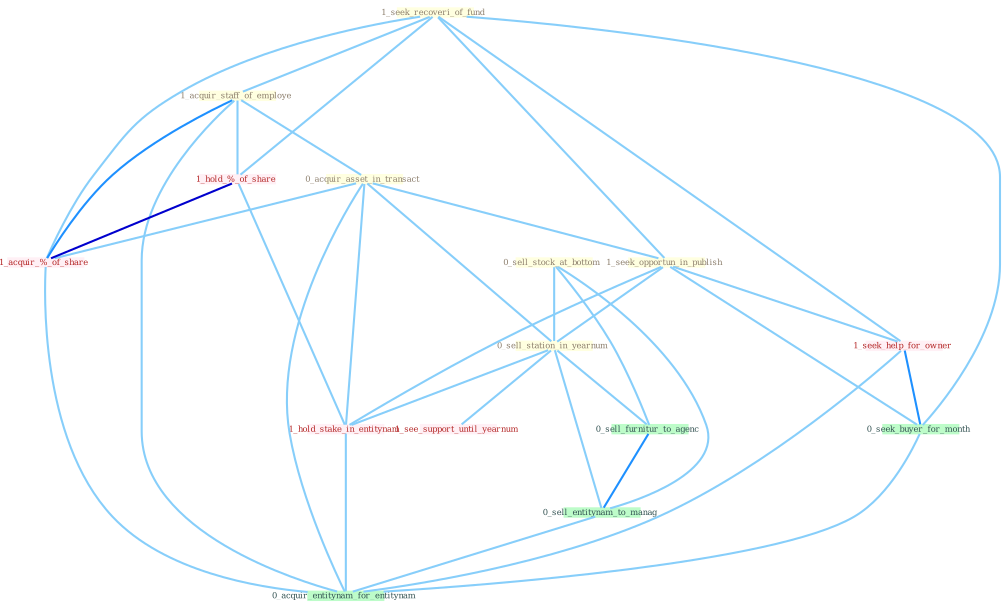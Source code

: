 Graph G{ 
    node
    [shape=polygon,style=filled,width=.5,height=.06,color="#BDFCC9",fixedsize=true,fontsize=4,
    fontcolor="#2f4f4f"];
    {node
    [color="#ffffe0", fontcolor="#8b7d6b"] "0_sell_stock_at_bottom " "1_seek_recoveri_of_fund " "1_acquir_staff_of_employe " "0_acquir_asset_in_transact " "1_seek_opportun_in_publish " "0_sell_station_in_yearnum "}
{node [color="#fff0f5", fontcolor="#b22222"] "1_hold_%_of_share " "1_hold_stake_in_entitynam " "1_seek_help_for_owner " "1_acquir_%_of_share " "1_see_support_until_yearnum "}
edge [color="#B0E2FF"];

	"0_sell_stock_at_bottom " -- "0_sell_station_in_yearnum " [w="1", color="#87cefa" ];
	"0_sell_stock_at_bottom " -- "0_sell_furnitur_to_agenc " [w="1", color="#87cefa" ];
	"0_sell_stock_at_bottom " -- "0_sell_entitynam_to_manag " [w="1", color="#87cefa" ];
	"1_seek_recoveri_of_fund " -- "1_acquir_staff_of_employe " [w="1", color="#87cefa" ];
	"1_seek_recoveri_of_fund " -- "1_seek_opportun_in_publish " [w="1", color="#87cefa" ];
	"1_seek_recoveri_of_fund " -- "1_hold_%_of_share " [w="1", color="#87cefa" ];
	"1_seek_recoveri_of_fund " -- "1_seek_help_for_owner " [w="1", color="#87cefa" ];
	"1_seek_recoveri_of_fund " -- "0_seek_buyer_for_month " [w="1", color="#87cefa" ];
	"1_seek_recoveri_of_fund " -- "1_acquir_%_of_share " [w="1", color="#87cefa" ];
	"1_acquir_staff_of_employe " -- "0_acquir_asset_in_transact " [w="1", color="#87cefa" ];
	"1_acquir_staff_of_employe " -- "1_hold_%_of_share " [w="1", color="#87cefa" ];
	"1_acquir_staff_of_employe " -- "1_acquir_%_of_share " [w="2", color="#1e90ff" , len=0.8];
	"1_acquir_staff_of_employe " -- "0_acquir_entitynam_for_entitynam " [w="1", color="#87cefa" ];
	"0_acquir_asset_in_transact " -- "1_seek_opportun_in_publish " [w="1", color="#87cefa" ];
	"0_acquir_asset_in_transact " -- "0_sell_station_in_yearnum " [w="1", color="#87cefa" ];
	"0_acquir_asset_in_transact " -- "1_hold_stake_in_entitynam " [w="1", color="#87cefa" ];
	"0_acquir_asset_in_transact " -- "1_acquir_%_of_share " [w="1", color="#87cefa" ];
	"0_acquir_asset_in_transact " -- "0_acquir_entitynam_for_entitynam " [w="1", color="#87cefa" ];
	"1_seek_opportun_in_publish " -- "0_sell_station_in_yearnum " [w="1", color="#87cefa" ];
	"1_seek_opportun_in_publish " -- "1_hold_stake_in_entitynam " [w="1", color="#87cefa" ];
	"1_seek_opportun_in_publish " -- "1_seek_help_for_owner " [w="1", color="#87cefa" ];
	"1_seek_opportun_in_publish " -- "0_seek_buyer_for_month " [w="1", color="#87cefa" ];
	"0_sell_station_in_yearnum " -- "1_hold_stake_in_entitynam " [w="1", color="#87cefa" ];
	"0_sell_station_in_yearnum " -- "1_see_support_until_yearnum " [w="1", color="#87cefa" ];
	"0_sell_station_in_yearnum " -- "0_sell_furnitur_to_agenc " [w="1", color="#87cefa" ];
	"0_sell_station_in_yearnum " -- "0_sell_entitynam_to_manag " [w="1", color="#87cefa" ];
	"1_hold_%_of_share " -- "1_hold_stake_in_entitynam " [w="1", color="#87cefa" ];
	"1_hold_%_of_share " -- "1_acquir_%_of_share " [w="3", color="#0000cd" , len=0.6];
	"1_hold_stake_in_entitynam " -- "0_acquir_entitynam_for_entitynam " [w="1", color="#87cefa" ];
	"1_seek_help_for_owner " -- "0_seek_buyer_for_month " [w="2", color="#1e90ff" , len=0.8];
	"1_seek_help_for_owner " -- "0_acquir_entitynam_for_entitynam " [w="1", color="#87cefa" ];
	"0_seek_buyer_for_month " -- "0_acquir_entitynam_for_entitynam " [w="1", color="#87cefa" ];
	"1_acquir_%_of_share " -- "0_acquir_entitynam_for_entitynam " [w="1", color="#87cefa" ];
	"0_sell_furnitur_to_agenc " -- "0_sell_entitynam_to_manag " [w="2", color="#1e90ff" , len=0.8];
	"0_sell_entitynam_to_manag " -- "0_acquir_entitynam_for_entitynam " [w="1", color="#87cefa" ];
}
